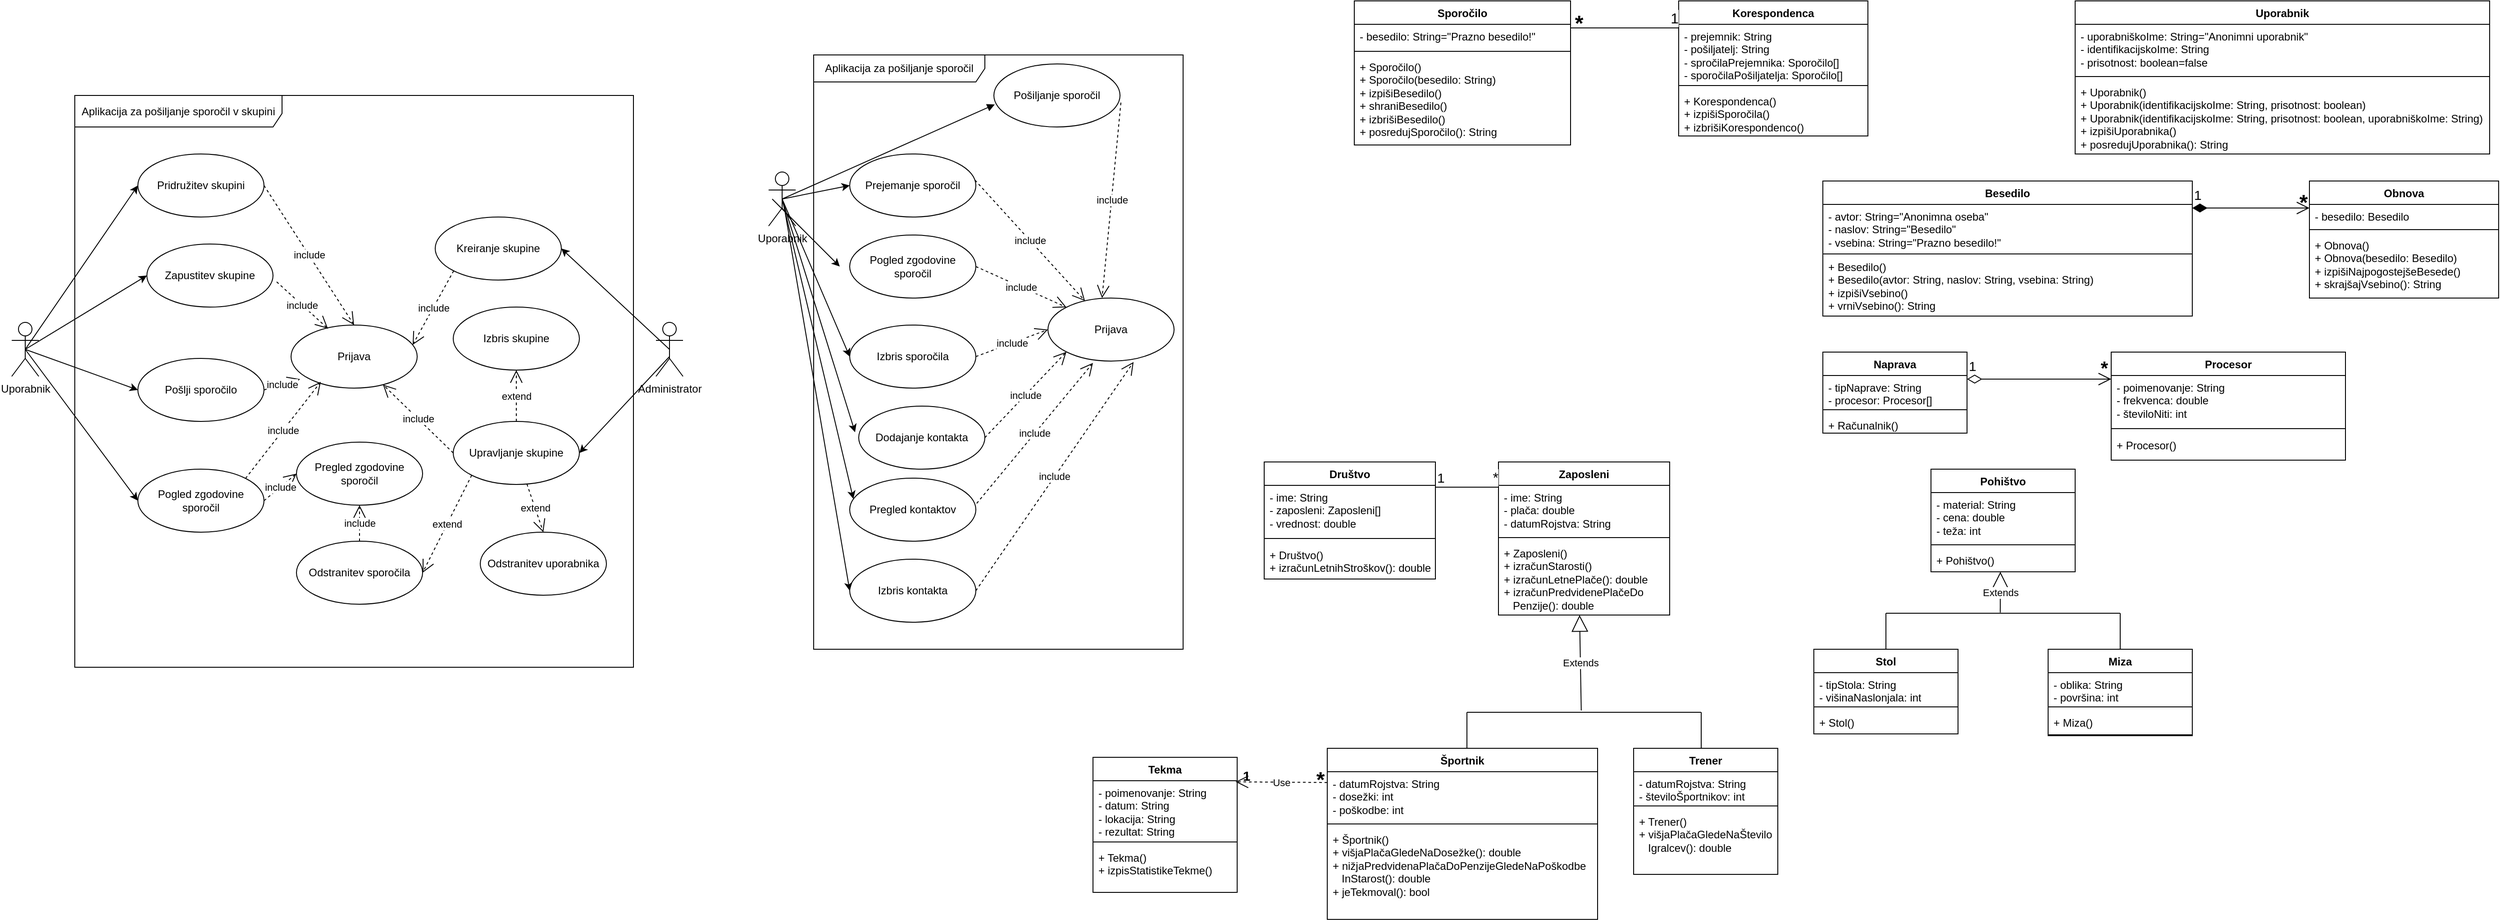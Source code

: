 <mxfile version="22.1.18" type="github">
  <diagram name="Page-1" id="e7e014a7-5840-1c2e-5031-d8a46d1fe8dd">
    <mxGraphModel dx="3302" dy="1191" grid="1" gridSize="10" guides="1" tooltips="1" connect="1" arrows="1" fold="1" page="1" pageScale="1" pageWidth="827" pageHeight="1169" background="none" math="0" shadow="0">
      <root>
        <mxCell id="0" />
        <mxCell id="1" parent="0" />
        <mxCell id="2Ut5ocH-LsbYLZYQ9y6n-55" value="Sporočilo" style="swimlane;fontStyle=1;align=center;verticalAlign=top;childLayout=stackLayout;horizontal=1;startSize=26;horizontalStack=0;resizeParent=1;resizeParentMax=0;resizeLast=0;collapsible=1;marginBottom=0;whiteSpace=wrap;html=1;" parent="1" vertex="1">
          <mxGeometry x="-480" y="40" width="240" height="160" as="geometry" />
        </mxCell>
        <mxCell id="2Ut5ocH-LsbYLZYQ9y6n-56" value="- besedilo: String=&quot;Prazno besedilo!&quot;" style="text;strokeColor=none;fillColor=none;align=left;verticalAlign=top;spacingLeft=4;spacingRight=4;overflow=hidden;rotatable=0;points=[[0,0.5],[1,0.5]];portConstraint=eastwest;whiteSpace=wrap;html=1;" parent="2Ut5ocH-LsbYLZYQ9y6n-55" vertex="1">
          <mxGeometry y="26" width="240" height="26" as="geometry" />
        </mxCell>
        <mxCell id="2Ut5ocH-LsbYLZYQ9y6n-57" value="" style="line;strokeWidth=1;fillColor=none;align=left;verticalAlign=middle;spacingTop=-1;spacingLeft=3;spacingRight=3;rotatable=0;labelPosition=right;points=[];portConstraint=eastwest;strokeColor=inherit;" parent="2Ut5ocH-LsbYLZYQ9y6n-55" vertex="1">
          <mxGeometry y="52" width="240" height="8" as="geometry" />
        </mxCell>
        <mxCell id="2Ut5ocH-LsbYLZYQ9y6n-58" value="+ Sporočilo()&lt;br&gt;+ Sporočilo(besedilo: String)&lt;br&gt;+ izpišiBesedilo()&lt;br&gt;+ shraniBesedilo()&lt;br&gt;+ izbrišiBesedilo()&lt;br&gt;+ posredujSporočilo(): String&lt;br&gt;&lt;span id=&quot;docs-internal-guid-d6e9b608-7fff-2b1b-9bd6-6f1874b1965f&quot;&gt;&lt;/span&gt;&lt;span id=&quot;docs-internal-guid-d6e9b608-7fff-2b1b-9bd6-6f1874b1965f&quot;&gt;&lt;/span&gt;&lt;span id=&quot;docs-internal-guid-d6e9b608-7fff-2b1b-9bd6-6f1874b1965f&quot;&gt;&lt;/span&gt;&lt;span id=&quot;docs-internal-guid-d6e9b608-7fff-2b1b-9bd6-6f1874b1965f&quot;&gt;&lt;/span&gt;&lt;span id=&quot;docs-internal-guid-d6e9b608-7fff-2b1b-9bd6-6f1874b1965f&quot;&gt;&lt;/span&gt;" style="text;strokeColor=none;fillColor=none;align=left;verticalAlign=top;spacingLeft=4;spacingRight=4;overflow=hidden;rotatable=0;points=[[0,0.5],[1,0.5]];portConstraint=eastwest;whiteSpace=wrap;html=1;" parent="2Ut5ocH-LsbYLZYQ9y6n-55" vertex="1">
          <mxGeometry y="60" width="240" height="100" as="geometry" />
        </mxCell>
        <mxCell id="uHNLdla4G0YN6rVvNCMQ-1" value="Uporabnik" style="swimlane;fontStyle=1;align=center;verticalAlign=top;childLayout=stackLayout;horizontal=1;startSize=26;horizontalStack=0;resizeParent=1;resizeParentMax=0;resizeLast=0;collapsible=1;marginBottom=0;whiteSpace=wrap;html=1;" parent="1" vertex="1">
          <mxGeometry x="320" y="40" width="460" height="170" as="geometry" />
        </mxCell>
        <mxCell id="uHNLdla4G0YN6rVvNCMQ-2" value="- uporabniškoIme: String=&quot;Anonimni uporabnik&quot;&lt;br&gt;- identifikacijskoIme: String&lt;br&gt;- prisotnost: boolean=false" style="text;strokeColor=none;fillColor=none;align=left;verticalAlign=top;spacingLeft=4;spacingRight=4;overflow=hidden;rotatable=0;points=[[0,0.5],[1,0.5]];portConstraint=eastwest;whiteSpace=wrap;html=1;" parent="uHNLdla4G0YN6rVvNCMQ-1" vertex="1">
          <mxGeometry y="26" width="460" height="54" as="geometry" />
        </mxCell>
        <mxCell id="uHNLdla4G0YN6rVvNCMQ-3" value="" style="line;strokeWidth=1;fillColor=none;align=left;verticalAlign=middle;spacingTop=-1;spacingLeft=3;spacingRight=3;rotatable=0;labelPosition=right;points=[];portConstraint=eastwest;strokeColor=inherit;" parent="uHNLdla4G0YN6rVvNCMQ-1" vertex="1">
          <mxGeometry y="80" width="460" height="8" as="geometry" />
        </mxCell>
        <mxCell id="uHNLdla4G0YN6rVvNCMQ-4" value="+ Uporabnik()&lt;br&gt;+ Uporabnik(identifikacijskoIme: String, prisotnost: boolean)&lt;br&gt;+ Uporabnik(identifikacijskoIme: String, prisotnost: boolean, uporabniškoIme: String)&lt;br&gt;+ izpišiUporabnika()&lt;br&gt;+ posredujUporabnika(): String" style="text;strokeColor=none;fillColor=none;align=left;verticalAlign=top;spacingLeft=4;spacingRight=4;overflow=hidden;rotatable=0;points=[[0,0.5],[1,0.5]];portConstraint=eastwest;whiteSpace=wrap;html=1;" parent="uHNLdla4G0YN6rVvNCMQ-1" vertex="1">
          <mxGeometry y="88" width="460" height="82" as="geometry" />
        </mxCell>
        <mxCell id="2gEArUe1M6GAnmezjM4J-1" value="Besedilo" style="swimlane;fontStyle=1;align=center;verticalAlign=top;childLayout=stackLayout;horizontal=1;startSize=26;horizontalStack=0;resizeParent=1;resizeParentMax=0;resizeLast=0;collapsible=1;marginBottom=0;whiteSpace=wrap;html=1;" parent="1" vertex="1">
          <mxGeometry x="40" y="240" width="410" height="150" as="geometry" />
        </mxCell>
        <mxCell id="2gEArUe1M6GAnmezjM4J-2" value="- avtor: String=&quot;Anonimna oseba&quot;&lt;br style=&quot;border-color: var(--border-color);&quot;&gt;- naslov: String=&quot;Besedilo&quot;&lt;br style=&quot;border-color: var(--border-color);&quot;&gt;- vsebina: String=&quot;Prazno besedilo!&quot;" style="text;strokeColor=none;fillColor=none;align=left;verticalAlign=top;spacingLeft=4;spacingRight=4;overflow=hidden;rotatable=0;points=[[0,0.5],[1,0.5]];portConstraint=eastwest;whiteSpace=wrap;html=1;" parent="2gEArUe1M6GAnmezjM4J-1" vertex="1">
          <mxGeometry y="26" width="410" height="54" as="geometry" />
        </mxCell>
        <mxCell id="2gEArUe1M6GAnmezjM4J-3" value="" style="line;strokeWidth=1;fillColor=none;align=left;verticalAlign=middle;spacingTop=-1;spacingLeft=3;spacingRight=3;rotatable=0;labelPosition=right;points=[];portConstraint=eastwest;strokeColor=inherit;" parent="2gEArUe1M6GAnmezjM4J-1" vertex="1">
          <mxGeometry y="80" width="410" height="2" as="geometry" />
        </mxCell>
        <mxCell id="2gEArUe1M6GAnmezjM4J-4" value="+ Besedilo()&lt;br style=&quot;border-color: var(--border-color);&quot;&gt;+ Besedilo(avtor: String, naslov: String, vsebina: String)&lt;br style=&quot;border-color: var(--border-color);&quot;&gt;+ izpišiVsebino()&lt;br style=&quot;border-color: var(--border-color);&quot;&gt;+ vrniVsebino(): String" style="text;strokeColor=none;fillColor=none;align=left;verticalAlign=top;spacingLeft=4;spacingRight=4;overflow=hidden;rotatable=0;points=[[0,0.5],[1,0.5]];portConstraint=eastwest;whiteSpace=wrap;html=1;" parent="2gEArUe1M6GAnmezjM4J-1" vertex="1">
          <mxGeometry y="82" width="410" height="68" as="geometry" />
        </mxCell>
        <mxCell id="2gEArUe1M6GAnmezjM4J-5" value="Obnova" style="swimlane;fontStyle=1;align=center;verticalAlign=top;childLayout=stackLayout;horizontal=1;startSize=26;horizontalStack=0;resizeParent=1;resizeParentMax=0;resizeLast=0;collapsible=1;marginBottom=0;whiteSpace=wrap;html=1;" parent="1" vertex="1">
          <mxGeometry x="580" y="240" width="210" height="130" as="geometry" />
        </mxCell>
        <mxCell id="2gEArUe1M6GAnmezjM4J-6" value="- besedilo: Besedilo" style="text;strokeColor=none;fillColor=none;align=left;verticalAlign=top;spacingLeft=4;spacingRight=4;overflow=hidden;rotatable=0;points=[[0,0.5],[1,0.5]];portConstraint=eastwest;whiteSpace=wrap;html=1;" parent="2gEArUe1M6GAnmezjM4J-5" vertex="1">
          <mxGeometry y="26" width="210" height="24" as="geometry" />
        </mxCell>
        <mxCell id="2gEArUe1M6GAnmezjM4J-7" value="" style="line;strokeWidth=1;fillColor=none;align=left;verticalAlign=middle;spacingTop=-1;spacingLeft=3;spacingRight=3;rotatable=0;labelPosition=right;points=[];portConstraint=eastwest;strokeColor=inherit;" parent="2gEArUe1M6GAnmezjM4J-5" vertex="1">
          <mxGeometry y="50" width="210" height="8" as="geometry" />
        </mxCell>
        <mxCell id="2gEArUe1M6GAnmezjM4J-8" value="+ Obnova()&lt;br&gt;+ Obnova(besedilo: Besedilo)&lt;br&gt;+ izpišiNajpogostejšeBesede()&lt;br&gt;+ skrajšajVsebino(): String" style="text;strokeColor=none;fillColor=none;align=left;verticalAlign=top;spacingLeft=4;spacingRight=4;overflow=hidden;rotatable=0;points=[[0,0.5],[1,0.5]];portConstraint=eastwest;whiteSpace=wrap;html=1;" parent="2gEArUe1M6GAnmezjM4J-5" vertex="1">
          <mxGeometry y="58" width="210" height="72" as="geometry" />
        </mxCell>
        <mxCell id="2gEArUe1M6GAnmezjM4J-11" value="&lt;font style=&quot;font-size: 15px;&quot;&gt;1&lt;/font&gt;" style="endArrow=open;html=1;endSize=12;startArrow=diamondThin;startSize=14;startFill=1;edgeStyle=orthogonalEdgeStyle;align=left;verticalAlign=bottom;rounded=0;" parent="1" edge="1">
          <mxGeometry x="-1" y="3" relative="1" as="geometry">
            <mxPoint x="450" y="270" as="sourcePoint" />
            <mxPoint x="580" y="270" as="targetPoint" />
            <mxPoint as="offset" />
          </mxGeometry>
        </mxCell>
        <mxCell id="2gEArUe1M6GAnmezjM4J-12" value="Naprava" style="swimlane;fontStyle=1;align=center;verticalAlign=top;childLayout=stackLayout;horizontal=1;startSize=26;horizontalStack=0;resizeParent=1;resizeParentMax=0;resizeLast=0;collapsible=1;marginBottom=0;whiteSpace=wrap;html=1;" parent="1" vertex="1">
          <mxGeometry x="40" y="430" width="160" height="90" as="geometry" />
        </mxCell>
        <mxCell id="2gEArUe1M6GAnmezjM4J-13" value="- tipNaprave: String&lt;br&gt;- procesor: Procesor[]" style="text;strokeColor=none;fillColor=none;align=left;verticalAlign=top;spacingLeft=4;spacingRight=4;overflow=hidden;rotatable=0;points=[[0,0.5],[1,0.5]];portConstraint=eastwest;whiteSpace=wrap;html=1;" parent="2gEArUe1M6GAnmezjM4J-12" vertex="1">
          <mxGeometry y="26" width="160" height="34" as="geometry" />
        </mxCell>
        <mxCell id="2gEArUe1M6GAnmezjM4J-14" value="" style="line;strokeWidth=1;fillColor=none;align=left;verticalAlign=middle;spacingTop=-1;spacingLeft=3;spacingRight=3;rotatable=0;labelPosition=right;points=[];portConstraint=eastwest;strokeColor=inherit;" parent="2gEArUe1M6GAnmezjM4J-12" vertex="1">
          <mxGeometry y="60" width="160" height="8" as="geometry" />
        </mxCell>
        <mxCell id="2gEArUe1M6GAnmezjM4J-15" value="+ Računalnik()" style="text;strokeColor=none;fillColor=none;align=left;verticalAlign=top;spacingLeft=4;spacingRight=4;overflow=hidden;rotatable=0;points=[[0,0.5],[1,0.5]];portConstraint=eastwest;whiteSpace=wrap;html=1;" parent="2gEArUe1M6GAnmezjM4J-12" vertex="1">
          <mxGeometry y="68" width="160" height="22" as="geometry" />
        </mxCell>
        <mxCell id="2gEArUe1M6GAnmezjM4J-16" value="Procesor" style="swimlane;fontStyle=1;align=center;verticalAlign=top;childLayout=stackLayout;horizontal=1;startSize=26;horizontalStack=0;resizeParent=1;resizeParentMax=0;resizeLast=0;collapsible=1;marginBottom=0;whiteSpace=wrap;html=1;" parent="1" vertex="1">
          <mxGeometry x="360" y="430" width="260" height="120" as="geometry" />
        </mxCell>
        <mxCell id="2gEArUe1M6GAnmezjM4J-17" value="- poimenovanje: String&lt;br&gt;- frekvenca: double&lt;br&gt;- številoNiti: int" style="text;strokeColor=none;fillColor=none;align=left;verticalAlign=top;spacingLeft=4;spacingRight=4;overflow=hidden;rotatable=0;points=[[0,0.5],[1,0.5]];portConstraint=eastwest;whiteSpace=wrap;html=1;" parent="2gEArUe1M6GAnmezjM4J-16" vertex="1">
          <mxGeometry y="26" width="260" height="54" as="geometry" />
        </mxCell>
        <mxCell id="2gEArUe1M6GAnmezjM4J-18" value="" style="line;strokeWidth=1;fillColor=none;align=left;verticalAlign=middle;spacingTop=-1;spacingLeft=3;spacingRight=3;rotatable=0;labelPosition=right;points=[];portConstraint=eastwest;strokeColor=inherit;" parent="2gEArUe1M6GAnmezjM4J-16" vertex="1">
          <mxGeometry y="80" width="260" height="10" as="geometry" />
        </mxCell>
        <mxCell id="2gEArUe1M6GAnmezjM4J-19" value="+ Procesor()" style="text;strokeColor=none;fillColor=none;align=left;verticalAlign=top;spacingLeft=4;spacingRight=4;overflow=hidden;rotatable=0;points=[[0,0.5],[1,0.5]];portConstraint=eastwest;whiteSpace=wrap;html=1;" parent="2gEArUe1M6GAnmezjM4J-16" vertex="1">
          <mxGeometry y="90" width="260" height="30" as="geometry" />
        </mxCell>
        <mxCell id="2gEArUe1M6GAnmezjM4J-21" value="&lt;font style=&quot;font-size: 15px;&quot;&gt;1&lt;/font&gt;" style="endArrow=open;html=1;endSize=12;startArrow=diamondThin;startSize=14;startFill=0;edgeStyle=orthogonalEdgeStyle;align=left;verticalAlign=bottom;rounded=0;" parent="1" edge="1">
          <mxGeometry x="-1" y="3" relative="1" as="geometry">
            <mxPoint x="200" y="460" as="sourcePoint" />
            <mxPoint x="360" y="460" as="targetPoint" />
          </mxGeometry>
        </mxCell>
        <mxCell id="2gEArUe1M6GAnmezjM4J-22" value="Stol" style="swimlane;fontStyle=1;align=center;verticalAlign=top;childLayout=stackLayout;horizontal=1;startSize=26;horizontalStack=0;resizeParent=1;resizeParentMax=0;resizeLast=0;collapsible=1;marginBottom=0;whiteSpace=wrap;html=1;" parent="1" vertex="1">
          <mxGeometry x="30" y="760" width="160" height="94" as="geometry" />
        </mxCell>
        <mxCell id="2gEArUe1M6GAnmezjM4J-23" value="- tipStola: String&lt;br style=&quot;border-color: var(--border-color);&quot;&gt;- višinaNaslonjala: int" style="text;strokeColor=none;fillColor=none;align=left;verticalAlign=top;spacingLeft=4;spacingRight=4;overflow=hidden;rotatable=0;points=[[0,0.5],[1,0.5]];portConstraint=eastwest;whiteSpace=wrap;html=1;" parent="2gEArUe1M6GAnmezjM4J-22" vertex="1">
          <mxGeometry y="26" width="160" height="34" as="geometry" />
        </mxCell>
        <mxCell id="2gEArUe1M6GAnmezjM4J-24" value="" style="line;strokeWidth=1;fillColor=none;align=left;verticalAlign=middle;spacingTop=-1;spacingLeft=3;spacingRight=3;rotatable=0;labelPosition=right;points=[];portConstraint=eastwest;strokeColor=inherit;" parent="2gEArUe1M6GAnmezjM4J-22" vertex="1">
          <mxGeometry y="60" width="160" height="8" as="geometry" />
        </mxCell>
        <mxCell id="2gEArUe1M6GAnmezjM4J-25" value="+ Stol()" style="text;strokeColor=none;fillColor=none;align=left;verticalAlign=top;spacingLeft=4;spacingRight=4;overflow=hidden;rotatable=0;points=[[0,0.5],[1,0.5]];portConstraint=eastwest;whiteSpace=wrap;html=1;" parent="2gEArUe1M6GAnmezjM4J-22" vertex="1">
          <mxGeometry y="68" width="160" height="26" as="geometry" />
        </mxCell>
        <mxCell id="2gEArUe1M6GAnmezjM4J-26" value="Miza" style="swimlane;fontStyle=1;align=center;verticalAlign=top;childLayout=stackLayout;horizontal=1;startSize=26;horizontalStack=0;resizeParent=1;resizeParentMax=0;resizeLast=0;collapsible=1;marginBottom=0;whiteSpace=wrap;html=1;" parent="1" vertex="1">
          <mxGeometry x="290" y="760" width="160" height="96" as="geometry" />
        </mxCell>
        <mxCell id="2gEArUe1M6GAnmezjM4J-27" value="- oblika: String&lt;br&gt;- površina: int" style="text;strokeColor=none;fillColor=none;align=left;verticalAlign=top;spacingLeft=4;spacingRight=4;overflow=hidden;rotatable=0;points=[[0,0.5],[1,0.5]];portConstraint=eastwest;whiteSpace=wrap;html=1;" parent="2gEArUe1M6GAnmezjM4J-26" vertex="1">
          <mxGeometry y="26" width="160" height="34" as="geometry" />
        </mxCell>
        <mxCell id="2gEArUe1M6GAnmezjM4J-28" value="" style="line;strokeWidth=1;fillColor=none;align=left;verticalAlign=middle;spacingTop=-1;spacingLeft=3;spacingRight=3;rotatable=0;labelPosition=right;points=[];portConstraint=eastwest;strokeColor=inherit;" parent="2gEArUe1M6GAnmezjM4J-26" vertex="1">
          <mxGeometry y="60" width="160" height="8" as="geometry" />
        </mxCell>
        <mxCell id="2gEArUe1M6GAnmezjM4J-29" value="+ Miza()" style="text;strokeColor=none;fillColor=none;align=left;verticalAlign=top;spacingLeft=4;spacingRight=4;overflow=hidden;rotatable=0;points=[[0,0.5],[1,0.5]];portConstraint=eastwest;whiteSpace=wrap;html=1;" parent="2gEArUe1M6GAnmezjM4J-26" vertex="1">
          <mxGeometry y="68" width="160" height="26" as="geometry" />
        </mxCell>
        <mxCell id="2gEArUe1M6GAnmezjM4J-48" value="" style="line;strokeWidth=1;fillColor=none;align=left;verticalAlign=middle;spacingTop=-1;spacingLeft=3;spacingRight=3;rotatable=0;labelPosition=right;points=[];portConstraint=eastwest;strokeColor=inherit;" parent="2gEArUe1M6GAnmezjM4J-26" vertex="1">
          <mxGeometry y="94" width="160" height="2" as="geometry" />
        </mxCell>
        <mxCell id="2gEArUe1M6GAnmezjM4J-30" value="Pohištvo" style="swimlane;fontStyle=1;align=center;verticalAlign=top;childLayout=stackLayout;horizontal=1;startSize=26;horizontalStack=0;resizeParent=1;resizeParentMax=0;resizeLast=0;collapsible=1;marginBottom=0;whiteSpace=wrap;html=1;" parent="1" vertex="1">
          <mxGeometry x="160" y="560" width="160" height="114" as="geometry" />
        </mxCell>
        <mxCell id="2gEArUe1M6GAnmezjM4J-31" value="- material: String&lt;br&gt;- cena: double&lt;br&gt;- teža: int" style="text;strokeColor=none;fillColor=none;align=left;verticalAlign=top;spacingLeft=4;spacingRight=4;overflow=hidden;rotatable=0;points=[[0,0.5],[1,0.5]];portConstraint=eastwest;whiteSpace=wrap;html=1;" parent="2gEArUe1M6GAnmezjM4J-30" vertex="1">
          <mxGeometry y="26" width="160" height="54" as="geometry" />
        </mxCell>
        <mxCell id="2gEArUe1M6GAnmezjM4J-32" value="" style="line;strokeWidth=1;fillColor=none;align=left;verticalAlign=middle;spacingTop=-1;spacingLeft=3;spacingRight=3;rotatable=0;labelPosition=right;points=[];portConstraint=eastwest;strokeColor=inherit;" parent="2gEArUe1M6GAnmezjM4J-30" vertex="1">
          <mxGeometry y="80" width="160" height="8" as="geometry" />
        </mxCell>
        <mxCell id="2gEArUe1M6GAnmezjM4J-33" value="+ Pohištvo()" style="text;strokeColor=none;fillColor=none;align=left;verticalAlign=top;spacingLeft=4;spacingRight=4;overflow=hidden;rotatable=0;points=[[0,0.5],[1,0.5]];portConstraint=eastwest;whiteSpace=wrap;html=1;" parent="2gEArUe1M6GAnmezjM4J-30" vertex="1">
          <mxGeometry y="88" width="160" height="26" as="geometry" />
        </mxCell>
        <mxCell id="2gEArUe1M6GAnmezjM4J-35" value="Extends" style="endArrow=block;endSize=16;endFill=0;html=1;rounded=0;exitX=0.488;exitY=0.48;exitDx=0;exitDy=0;exitPerimeter=0;" parent="1" source="2gEArUe1M6GAnmezjM4J-36" edge="1">
          <mxGeometry width="160" relative="1" as="geometry">
            <mxPoint x="241" y="723" as="sourcePoint" />
            <mxPoint x="237" y="674" as="targetPoint" />
          </mxGeometry>
        </mxCell>
        <mxCell id="2gEArUe1M6GAnmezjM4J-36" value="" style="line;strokeWidth=1;fillColor=none;align=left;verticalAlign=middle;spacingTop=-1;spacingLeft=3;spacingRight=3;rotatable=0;labelPosition=right;points=[];portConstraint=eastwest;strokeColor=inherit;" parent="1" vertex="1">
          <mxGeometry x="110" y="700" width="260" height="40" as="geometry" />
        </mxCell>
        <mxCell id="2gEArUe1M6GAnmezjM4J-65" value="Tekma" style="swimlane;fontStyle=1;align=center;verticalAlign=top;childLayout=stackLayout;horizontal=1;startSize=26;horizontalStack=0;resizeParent=1;resizeParentMax=0;resizeLast=0;collapsible=1;marginBottom=0;whiteSpace=wrap;html=1;" parent="1" vertex="1">
          <mxGeometry x="-770" y="880" width="160" height="150" as="geometry" />
        </mxCell>
        <mxCell id="2gEArUe1M6GAnmezjM4J-66" value="- poimenovanje: String&lt;br&gt;- datum: String&lt;br&gt;- lokacija: String&lt;br&gt;- rezultat: String" style="text;strokeColor=none;fillColor=none;align=left;verticalAlign=top;spacingLeft=4;spacingRight=4;overflow=hidden;rotatable=0;points=[[0,0.5],[1,0.5]];portConstraint=eastwest;whiteSpace=wrap;html=1;" parent="2gEArUe1M6GAnmezjM4J-65" vertex="1">
          <mxGeometry y="26" width="160" height="64" as="geometry" />
        </mxCell>
        <mxCell id="2gEArUe1M6GAnmezjM4J-67" value="" style="line;strokeWidth=1;fillColor=none;align=left;verticalAlign=middle;spacingTop=-1;spacingLeft=3;spacingRight=3;rotatable=0;labelPosition=right;points=[];portConstraint=eastwest;strokeColor=inherit;" parent="2gEArUe1M6GAnmezjM4J-65" vertex="1">
          <mxGeometry y="90" width="160" height="8" as="geometry" />
        </mxCell>
        <mxCell id="2gEArUe1M6GAnmezjM4J-68" value="+ Tekma()&lt;br&gt;+ izpisStatistikeTekme()" style="text;strokeColor=none;fillColor=none;align=left;verticalAlign=top;spacingLeft=4;spacingRight=4;overflow=hidden;rotatable=0;points=[[0,0.5],[1,0.5]];portConstraint=eastwest;whiteSpace=wrap;html=1;" parent="2gEArUe1M6GAnmezjM4J-65" vertex="1">
          <mxGeometry y="98" width="160" height="52" as="geometry" />
        </mxCell>
        <mxCell id="2gEArUe1M6GAnmezjM4J-69" value="Trener" style="swimlane;fontStyle=1;align=center;verticalAlign=top;childLayout=stackLayout;horizontal=1;startSize=26;horizontalStack=0;resizeParent=1;resizeParentMax=0;resizeLast=0;collapsible=1;marginBottom=0;whiteSpace=wrap;html=1;" parent="1" vertex="1">
          <mxGeometry x="-170" y="870" width="160" height="140" as="geometry" />
        </mxCell>
        <mxCell id="2gEArUe1M6GAnmezjM4J-70" value="- datumRojstva: String&lt;br&gt;- številoŠportnikov: int" style="text;strokeColor=none;fillColor=none;align=left;verticalAlign=top;spacingLeft=4;spacingRight=4;overflow=hidden;rotatable=0;points=[[0,0.5],[1,0.5]];portConstraint=eastwest;whiteSpace=wrap;html=1;" parent="2gEArUe1M6GAnmezjM4J-69" vertex="1">
          <mxGeometry y="26" width="160" height="34" as="geometry" />
        </mxCell>
        <mxCell id="2gEArUe1M6GAnmezjM4J-71" value="" style="line;strokeWidth=1;fillColor=none;align=left;verticalAlign=middle;spacingTop=-1;spacingLeft=3;spacingRight=3;rotatable=0;labelPosition=right;points=[];portConstraint=eastwest;strokeColor=inherit;" parent="2gEArUe1M6GAnmezjM4J-69" vertex="1">
          <mxGeometry y="60" width="160" height="8" as="geometry" />
        </mxCell>
        <mxCell id="2gEArUe1M6GAnmezjM4J-72" value="+ Trener()&lt;br&gt;+ višjaPlačaGledeNaŠtevilo&lt;br&gt;&amp;nbsp; &amp;nbsp;Igralcev(): double" style="text;strokeColor=none;fillColor=none;align=left;verticalAlign=top;spacingLeft=4;spacingRight=4;overflow=hidden;rotatable=0;points=[[0,0.5],[1,0.5]];portConstraint=eastwest;whiteSpace=wrap;html=1;" parent="2gEArUe1M6GAnmezjM4J-69" vertex="1">
          <mxGeometry y="68" width="160" height="72" as="geometry" />
        </mxCell>
        <mxCell id="2gEArUe1M6GAnmezjM4J-73" value="Društvo" style="swimlane;fontStyle=1;align=center;verticalAlign=top;childLayout=stackLayout;horizontal=1;startSize=26;horizontalStack=0;resizeParent=1;resizeParentMax=0;resizeLast=0;collapsible=1;marginBottom=0;whiteSpace=wrap;html=1;" parent="1" vertex="1">
          <mxGeometry x="-580" y="552" width="190" height="130" as="geometry" />
        </mxCell>
        <mxCell id="2gEArUe1M6GAnmezjM4J-74" value="- ime: String&lt;br&gt;- zaposleni: Zaposleni[]&lt;br&gt;- vrednost: double" style="text;strokeColor=none;fillColor=none;align=left;verticalAlign=top;spacingLeft=4;spacingRight=4;overflow=hidden;rotatable=0;points=[[0,0.5],[1,0.5]];portConstraint=eastwest;whiteSpace=wrap;html=1;" parent="2gEArUe1M6GAnmezjM4J-73" vertex="1">
          <mxGeometry y="26" width="190" height="54" as="geometry" />
        </mxCell>
        <mxCell id="2gEArUe1M6GAnmezjM4J-75" value="" style="line;strokeWidth=1;fillColor=none;align=left;verticalAlign=middle;spacingTop=-1;spacingLeft=3;spacingRight=3;rotatable=0;labelPosition=right;points=[];portConstraint=eastwest;strokeColor=inherit;" parent="2gEArUe1M6GAnmezjM4J-73" vertex="1">
          <mxGeometry y="80" width="190" height="10" as="geometry" />
        </mxCell>
        <mxCell id="2gEArUe1M6GAnmezjM4J-76" value="+ Društvo()&lt;br&gt;+ izračunLetnihStroškov(): double" style="text;strokeColor=none;fillColor=none;align=left;verticalAlign=top;spacingLeft=4;spacingRight=4;overflow=hidden;rotatable=0;points=[[0,0.5],[1,0.5]];portConstraint=eastwest;whiteSpace=wrap;html=1;" parent="2gEArUe1M6GAnmezjM4J-73" vertex="1">
          <mxGeometry y="90" width="190" height="40" as="geometry" />
        </mxCell>
        <mxCell id="2gEArUe1M6GAnmezjM4J-77" value="Športnik" style="swimlane;fontStyle=1;align=center;verticalAlign=top;childLayout=stackLayout;horizontal=1;startSize=26;horizontalStack=0;resizeParent=1;resizeParentMax=0;resizeLast=0;collapsible=1;marginBottom=0;whiteSpace=wrap;html=1;" parent="1" vertex="1">
          <mxGeometry x="-510" y="870" width="300" height="190" as="geometry" />
        </mxCell>
        <mxCell id="2gEArUe1M6GAnmezjM4J-78" value="- datumRojstva: String&lt;br&gt;- dosežki: int&lt;br&gt;- poškodbe: int" style="text;strokeColor=none;fillColor=none;align=left;verticalAlign=top;spacingLeft=4;spacingRight=4;overflow=hidden;rotatable=0;points=[[0,0.5],[1,0.5]];portConstraint=eastwest;whiteSpace=wrap;html=1;" parent="2gEArUe1M6GAnmezjM4J-77" vertex="1">
          <mxGeometry y="26" width="300" height="54" as="geometry" />
        </mxCell>
        <mxCell id="2gEArUe1M6GAnmezjM4J-79" value="" style="line;strokeWidth=1;fillColor=none;align=left;verticalAlign=middle;spacingTop=-1;spacingLeft=3;spacingRight=3;rotatable=0;labelPosition=right;points=[];portConstraint=eastwest;strokeColor=inherit;" parent="2gEArUe1M6GAnmezjM4J-77" vertex="1">
          <mxGeometry y="80" width="300" height="8" as="geometry" />
        </mxCell>
        <mxCell id="2gEArUe1M6GAnmezjM4J-80" value="+ Športnik()&lt;br&gt;+ višjaPlačaGledeNaDosežke(): double&lt;br&gt;+ nižjaPredvidenaPlačaDoPenzijeGledeNaPoškodbe&lt;br&gt;&amp;nbsp; &amp;nbsp;InStarost(): double&lt;br&gt;+ jeTekmoval(): bool" style="text;strokeColor=none;fillColor=none;align=left;verticalAlign=top;spacingLeft=4;spacingRight=4;overflow=hidden;rotatable=0;points=[[0,0.5],[1,0.5]];portConstraint=eastwest;whiteSpace=wrap;html=1;" parent="2gEArUe1M6GAnmezjM4J-77" vertex="1">
          <mxGeometry y="88" width="300" height="102" as="geometry" />
        </mxCell>
        <mxCell id="2gEArUe1M6GAnmezjM4J-81" value="Zaposleni" style="swimlane;fontStyle=1;align=center;verticalAlign=top;childLayout=stackLayout;horizontal=1;startSize=26;horizontalStack=0;resizeParent=1;resizeParentMax=0;resizeLast=0;collapsible=1;marginBottom=0;whiteSpace=wrap;html=1;" parent="1" vertex="1">
          <mxGeometry x="-320" y="552" width="190" height="170" as="geometry" />
        </mxCell>
        <mxCell id="2gEArUe1M6GAnmezjM4J-82" value="- ime: String&lt;br&gt;- plača: double&lt;br&gt;- datumRojstva: String" style="text;strokeColor=none;fillColor=none;align=left;verticalAlign=top;spacingLeft=4;spacingRight=4;overflow=hidden;rotatable=0;points=[[0,0.5],[1,0.5]];portConstraint=eastwest;whiteSpace=wrap;html=1;" parent="2gEArUe1M6GAnmezjM4J-81" vertex="1">
          <mxGeometry y="26" width="190" height="54" as="geometry" />
        </mxCell>
        <mxCell id="2gEArUe1M6GAnmezjM4J-83" value="" style="line;strokeWidth=1;fillColor=none;align=left;verticalAlign=middle;spacingTop=-1;spacingLeft=3;spacingRight=3;rotatable=0;labelPosition=right;points=[];portConstraint=eastwest;strokeColor=inherit;" parent="2gEArUe1M6GAnmezjM4J-81" vertex="1">
          <mxGeometry y="80" width="190" height="8" as="geometry" />
        </mxCell>
        <mxCell id="2gEArUe1M6GAnmezjM4J-84" value="+ Zaposleni()&lt;br&gt;+ izračunStarosti()&lt;br&gt;+ izračunLetnePlače(): double&lt;br&gt;+ izračunPredvidenePlačeDo&lt;br&gt;&amp;nbsp; &amp;nbsp;Penzije(): double" style="text;strokeColor=none;fillColor=none;align=left;verticalAlign=top;spacingLeft=4;spacingRight=4;overflow=hidden;rotatable=0;points=[[0,0.5],[1,0.5]];portConstraint=eastwest;whiteSpace=wrap;html=1;" parent="2gEArUe1M6GAnmezjM4J-81" vertex="1">
          <mxGeometry y="88" width="190" height="82" as="geometry" />
        </mxCell>
        <mxCell id="2gEArUe1M6GAnmezjM4J-92" value="" style="endArrow=none;html=1;rounded=0;" parent="1" edge="1">
          <mxGeometry width="50" height="50" relative="1" as="geometry">
            <mxPoint x="110" y="760" as="sourcePoint" />
            <mxPoint x="110" y="720" as="targetPoint" />
            <Array as="points">
              <mxPoint x="110" y="750" />
            </Array>
          </mxGeometry>
        </mxCell>
        <mxCell id="2gEArUe1M6GAnmezjM4J-93" value="" style="endArrow=none;html=1;rounded=0;exitX=0.5;exitY=0;exitDx=0;exitDy=0;" parent="1" source="2gEArUe1M6GAnmezjM4J-26" edge="1">
          <mxGeometry width="50" height="50" relative="1" as="geometry">
            <mxPoint x="320" y="770" as="sourcePoint" />
            <mxPoint x="370" y="720" as="targetPoint" />
          </mxGeometry>
        </mxCell>
        <mxCell id="2gEArUe1M6GAnmezjM4J-94" value="Use" style="endArrow=open;endSize=12;dashed=1;html=1;rounded=0;entryX=0.989;entryY=0.019;entryDx=0;entryDy=0;entryPerimeter=0;exitX=0;exitY=0.222;exitDx=0;exitDy=0;exitPerimeter=0;" parent="1" source="2gEArUe1M6GAnmezjM4J-78" target="2gEArUe1M6GAnmezjM4J-66" edge="1">
          <mxGeometry width="160" relative="1" as="geometry">
            <mxPoint x="330" y="950" as="sourcePoint" />
            <mxPoint x="460" y="1030" as="targetPoint" />
          </mxGeometry>
        </mxCell>
        <mxCell id="2gEArUe1M6GAnmezjM4J-96" value="" style="endArrow=none;html=1;edgeStyle=orthogonalEdgeStyle;rounded=0;" parent="1" edge="1">
          <mxGeometry relative="1" as="geometry">
            <mxPoint x="-390" y="580" as="sourcePoint" />
            <mxPoint x="-320" y="580" as="targetPoint" />
          </mxGeometry>
        </mxCell>
        <mxCell id="2gEArUe1M6GAnmezjM4J-97" value="1" style="edgeLabel;resizable=0;html=1;align=left;verticalAlign=bottom;fontSize=15;" parent="2gEArUe1M6GAnmezjM4J-96" connectable="0" vertex="1">
          <mxGeometry x="-1" relative="1" as="geometry" />
        </mxCell>
        <mxCell id="2gEArUe1M6GAnmezjM4J-98" value="*" style="edgeLabel;resizable=0;html=1;align=right;verticalAlign=bottom;fontSize=16;" parent="2gEArUe1M6GAnmezjM4J-96" connectable="0" vertex="1">
          <mxGeometry x="1" relative="1" as="geometry">
            <mxPoint as="offset" />
          </mxGeometry>
        </mxCell>
        <mxCell id="fZB4gKZkUhTk_KBpOeDd-1" value="Korespondenca" style="swimlane;fontStyle=1;align=center;verticalAlign=top;childLayout=stackLayout;horizontal=1;startSize=26;horizontalStack=0;resizeParent=1;resizeParentMax=0;resizeLast=0;collapsible=1;marginBottom=0;whiteSpace=wrap;html=1;" parent="1" vertex="1">
          <mxGeometry x="-120" y="40" width="210" height="150" as="geometry">
            <mxRectangle x="-120" y="40" width="130" height="30" as="alternateBounds" />
          </mxGeometry>
        </mxCell>
        <mxCell id="fZB4gKZkUhTk_KBpOeDd-2" value="- prejemnik: String&lt;br&gt;- pošiljatelj: String&lt;br&gt;- spročilaPrejemnika: Sporočilo[]&lt;br&gt;- sporočilaPošiljatelja: Sporočilo[]" style="text;strokeColor=none;fillColor=none;align=left;verticalAlign=top;spacingLeft=4;spacingRight=4;overflow=hidden;rotatable=0;points=[[0,0.5],[1,0.5]];portConstraint=eastwest;whiteSpace=wrap;html=1;" parent="fZB4gKZkUhTk_KBpOeDd-1" vertex="1">
          <mxGeometry y="26" width="210" height="64" as="geometry" />
        </mxCell>
        <mxCell id="fZB4gKZkUhTk_KBpOeDd-3" value="" style="line;strokeWidth=1;fillColor=none;align=left;verticalAlign=middle;spacingTop=-1;spacingLeft=3;spacingRight=3;rotatable=0;labelPosition=right;points=[];portConstraint=eastwest;strokeColor=inherit;" parent="fZB4gKZkUhTk_KBpOeDd-1" vertex="1">
          <mxGeometry y="90" width="210" height="8" as="geometry" />
        </mxCell>
        <mxCell id="fZB4gKZkUhTk_KBpOeDd-4" value="+ Korespondenca()&lt;br&gt;+ izpišiSporočila()&lt;br&gt;+ izbrišiKorespondenco()" style="text;strokeColor=none;fillColor=none;align=left;verticalAlign=top;spacingLeft=4;spacingRight=4;overflow=hidden;rotatable=0;points=[[0,0.5],[1,0.5]];portConstraint=eastwest;whiteSpace=wrap;html=1;" parent="fZB4gKZkUhTk_KBpOeDd-1" vertex="1">
          <mxGeometry y="98" width="210" height="52" as="geometry" />
        </mxCell>
        <mxCell id="fZB4gKZkUhTk_KBpOeDd-16" value="*" style="text;strokeColor=none;fillColor=none;html=1;fontSize=24;fontStyle=1;verticalAlign=middle;align=center;" parent="1" vertex="1">
          <mxGeometry x="553" y="259" width="40" height="10" as="geometry" />
        </mxCell>
        <mxCell id="fZB4gKZkUhTk_KBpOeDd-20" value="*" style="text;strokeColor=none;fillColor=none;html=1;fontSize=24;fontStyle=1;verticalAlign=middle;align=center;" parent="1" vertex="1">
          <mxGeometry x="-266" y="55" width="70" height="20" as="geometry" />
        </mxCell>
        <mxCell id="fZB4gKZkUhTk_KBpOeDd-21" value="&lt;font style=&quot;font-size: 21px;&quot;&gt;*&lt;/font&gt;" style="text;strokeColor=none;fillColor=none;html=1;fontSize=21;fontStyle=1;verticalAlign=middle;align=center;" parent="1" vertex="1">
          <mxGeometry x="312" y="437" width="80" height="20" as="geometry" />
        </mxCell>
        <mxCell id="fZB4gKZkUhTk_KBpOeDd-22" value="Extends" style="endArrow=block;endSize=16;endFill=0;html=1;rounded=0;entryX=0.511;entryY=1.037;entryDx=0;entryDy=0;entryPerimeter=0;exitX=0.488;exitY=0.45;exitDx=0;exitDy=0;exitPerimeter=0;" parent="1" source="fZB4gKZkUhTk_KBpOeDd-29" edge="1">
          <mxGeometry width="160" relative="1" as="geometry">
            <mxPoint x="-229.98" y="826.97" as="sourcePoint" />
            <mxPoint x="-230.0" y="722.004" as="targetPoint" />
            <Array as="points" />
          </mxGeometry>
        </mxCell>
        <mxCell id="fZB4gKZkUhTk_KBpOeDd-29" value="" style="line;strokeWidth=1;fillColor=none;align=left;verticalAlign=middle;spacingTop=-1;spacingLeft=3;spacingRight=3;rotatable=0;labelPosition=right;points=[];portConstraint=eastwest;strokeColor=inherit;" parent="1" vertex="1">
          <mxGeometry x="-355" y="810" width="260" height="40" as="geometry" />
        </mxCell>
        <mxCell id="fZB4gKZkUhTk_KBpOeDd-30" value="" style="endArrow=none;html=1;rounded=0;" parent="1" edge="1">
          <mxGeometry width="50" height="50" relative="1" as="geometry">
            <mxPoint x="-95" y="870" as="sourcePoint" />
            <mxPoint x="-95" y="830" as="targetPoint" />
            <Array as="points">
              <mxPoint x="-95" y="860" />
              <mxPoint x="-95" y="840" />
            </Array>
          </mxGeometry>
        </mxCell>
        <mxCell id="fZB4gKZkUhTk_KBpOeDd-31" value="" style="endArrow=none;html=1;rounded=0;" parent="1" edge="1">
          <mxGeometry width="50" height="50" relative="1" as="geometry">
            <mxPoint x="-355" y="870" as="sourcePoint" />
            <mxPoint x="-355" y="830" as="targetPoint" />
            <Array as="points">
              <mxPoint x="-355" y="860" />
            </Array>
          </mxGeometry>
        </mxCell>
        <mxCell id="fZB4gKZkUhTk_KBpOeDd-33" value="1" style="text;strokeColor=none;fillColor=none;html=1;fontSize=15;fontStyle=1;verticalAlign=middle;align=center;" parent="1" vertex="1">
          <mxGeometry x="-650" y="880" width="100" height="40" as="geometry" />
        </mxCell>
        <mxCell id="fZB4gKZkUhTk_KBpOeDd-34" value="*" style="text;strokeColor=none;fillColor=none;html=1;fontSize=24;fontStyle=1;verticalAlign=middle;align=center;" parent="1" vertex="1">
          <mxGeometry x="-568" y="885" width="100" height="40" as="geometry" />
        </mxCell>
        <mxCell id="fZB4gKZkUhTk_KBpOeDd-37" value="" style="endArrow=none;html=1;edgeStyle=orthogonalEdgeStyle;rounded=0;" parent="1" edge="1">
          <mxGeometry relative="1" as="geometry">
            <mxPoint x="-240" y="70" as="sourcePoint" />
            <mxPoint x="-120" y="70" as="targetPoint" />
          </mxGeometry>
        </mxCell>
        <mxCell id="fZB4gKZkUhTk_KBpOeDd-39" value="1" style="edgeLabel;resizable=0;html=1;align=right;verticalAlign=bottom;fontSize=16;" parent="fZB4gKZkUhTk_KBpOeDd-37" connectable="0" vertex="1">
          <mxGeometry x="1" relative="1" as="geometry" />
        </mxCell>
        <mxCell id="f1alrMpiOP8TgAl8C-f4-1" value="Uporabnik" style="shape=umlActor;verticalLabelPosition=bottom;verticalAlign=top;html=1;fontFamily=Helvetica;spacingLeft=0;" vertex="1" parent="1">
          <mxGeometry x="-1130" y="230" width="30" height="60" as="geometry" />
        </mxCell>
        <mxCell id="f1alrMpiOP8TgAl8C-f4-2" value="Aplikacija za pošiljanje sporočil" style="shape=umlFrame;whiteSpace=wrap;html=1;pointerEvents=0;width=190;height=30;" vertex="1" parent="1">
          <mxGeometry x="-1080" y="100" width="410" height="660" as="geometry" />
        </mxCell>
        <mxCell id="f1alrMpiOP8TgAl8C-f4-5" value="Prijava" style="ellipse;whiteSpace=wrap;html=1;" vertex="1" parent="1">
          <mxGeometry x="-820" y="370" width="140" height="70" as="geometry" />
        </mxCell>
        <mxCell id="f1alrMpiOP8TgAl8C-f4-7" value="Pošiljanje sporočil" style="ellipse;whiteSpace=wrap;html=1;" vertex="1" parent="1">
          <mxGeometry x="-880" y="110" width="140" height="70" as="geometry" />
        </mxCell>
        <mxCell id="f1alrMpiOP8TgAl8C-f4-8" value="Prejemanje sporočil" style="ellipse;whiteSpace=wrap;html=1;" vertex="1" parent="1">
          <mxGeometry x="-1040" y="210" width="140" height="70" as="geometry" />
        </mxCell>
        <mxCell id="f1alrMpiOP8TgAl8C-f4-9" value="Pogled zgodovine sporočil" style="ellipse;whiteSpace=wrap;html=1;" vertex="1" parent="1">
          <mxGeometry x="-1040" y="300" width="140" height="70" as="geometry" />
        </mxCell>
        <mxCell id="f1alrMpiOP8TgAl8C-f4-10" value="Izbris sporočila" style="ellipse;whiteSpace=wrap;html=1;" vertex="1" parent="1">
          <mxGeometry x="-1040" y="400" width="140" height="70" as="geometry" />
        </mxCell>
        <mxCell id="f1alrMpiOP8TgAl8C-f4-12" value="Dodajanje kontakta" style="ellipse;whiteSpace=wrap;html=1;" vertex="1" parent="1">
          <mxGeometry x="-1030" y="490" width="140" height="70" as="geometry" />
        </mxCell>
        <mxCell id="f1alrMpiOP8TgAl8C-f4-13" value="Pregled kontaktov" style="ellipse;whiteSpace=wrap;html=1;" vertex="1" parent="1">
          <mxGeometry x="-1040" y="570" width="140" height="70" as="geometry" />
        </mxCell>
        <mxCell id="f1alrMpiOP8TgAl8C-f4-14" value="Izbris kontakta" style="ellipse;whiteSpace=wrap;html=1;" vertex="1" parent="1">
          <mxGeometry x="-1040" y="660" width="140" height="70" as="geometry" />
        </mxCell>
        <mxCell id="f1alrMpiOP8TgAl8C-f4-24" value="dispatch" style="html=1;verticalAlign=bottom;endArrow=block;curved=0;rounded=0;entryX=0.007;entryY=0.643;entryDx=0;entryDy=0;entryPerimeter=0;exitX=0.5;exitY=0.5;exitDx=0;exitDy=0;exitPerimeter=0;textOpacity=0;" edge="1" parent="1" source="f1alrMpiOP8TgAl8C-f4-1" target="f1alrMpiOP8TgAl8C-f4-7">
          <mxGeometry width="80" relative="1" as="geometry">
            <mxPoint x="-1130" y="220" as="sourcePoint" />
            <mxPoint x="-1050" y="220" as="targetPoint" />
          </mxGeometry>
        </mxCell>
        <mxCell id="f1alrMpiOP8TgAl8C-f4-29" value="" style="endArrow=classic;html=1;rounded=0;entryX=0;entryY=0.5;entryDx=0;entryDy=0;exitX=0.5;exitY=0.5;exitDx=0;exitDy=0;exitPerimeter=0;" edge="1" parent="1" source="f1alrMpiOP8TgAl8C-f4-1" target="f1alrMpiOP8TgAl8C-f4-8">
          <mxGeometry width="50" height="50" relative="1" as="geometry">
            <mxPoint x="-1110" y="260" as="sourcePoint" />
            <mxPoint x="-1010" y="330" as="targetPoint" />
          </mxGeometry>
        </mxCell>
        <mxCell id="f1alrMpiOP8TgAl8C-f4-30" value="" style="endArrow=classic;html=1;rounded=0;exitX=0.5;exitY=0.5;exitDx=0;exitDy=0;exitPerimeter=0;entryX=0;entryY=0.5;entryDx=0;entryDy=0;" edge="1" parent="1">
          <mxGeometry width="50" height="50" relative="1" as="geometry">
            <mxPoint x="-1126" y="260" as="sourcePoint" />
            <mxPoint x="-1051" y="335" as="targetPoint" />
          </mxGeometry>
        </mxCell>
        <mxCell id="f1alrMpiOP8TgAl8C-f4-31" value="" style="endArrow=classic;html=1;rounded=0;exitX=0.5;exitY=0.5;exitDx=0;exitDy=0;exitPerimeter=0;entryX=0;entryY=0.5;entryDx=0;entryDy=0;" edge="1" parent="1" source="f1alrMpiOP8TgAl8C-f4-1" target="f1alrMpiOP8TgAl8C-f4-10">
          <mxGeometry width="50" height="50" relative="1" as="geometry">
            <mxPoint x="-1060" y="380" as="sourcePoint" />
            <mxPoint x="-1010" y="330" as="targetPoint" />
          </mxGeometry>
        </mxCell>
        <mxCell id="f1alrMpiOP8TgAl8C-f4-32" value="" style="endArrow=classic;html=1;rounded=0;exitX=0.5;exitY=0.5;exitDx=0;exitDy=0;exitPerimeter=0;entryX=-0.029;entryY=0.414;entryDx=0;entryDy=0;entryPerimeter=0;" edge="1" parent="1" source="f1alrMpiOP8TgAl8C-f4-1" target="f1alrMpiOP8TgAl8C-f4-12">
          <mxGeometry width="50" height="50" relative="1" as="geometry">
            <mxPoint x="-1060" y="380" as="sourcePoint" />
            <mxPoint x="-1010" y="330" as="targetPoint" />
          </mxGeometry>
        </mxCell>
        <mxCell id="f1alrMpiOP8TgAl8C-f4-33" value="" style="endArrow=classic;html=1;rounded=0;exitX=0.5;exitY=0.5;exitDx=0;exitDy=0;exitPerimeter=0;entryX=0.029;entryY=0.329;entryDx=0;entryDy=0;entryPerimeter=0;" edge="1" parent="1" source="f1alrMpiOP8TgAl8C-f4-1" target="f1alrMpiOP8TgAl8C-f4-13">
          <mxGeometry width="50" height="50" relative="1" as="geometry">
            <mxPoint x="-1060" y="380" as="sourcePoint" />
            <mxPoint x="-1010" y="330" as="targetPoint" />
          </mxGeometry>
        </mxCell>
        <mxCell id="f1alrMpiOP8TgAl8C-f4-34" value="" style="endArrow=classic;html=1;rounded=0;exitX=0.567;exitY=0.617;exitDx=0;exitDy=0;exitPerimeter=0;entryX=0;entryY=0.5;entryDx=0;entryDy=0;" edge="1" parent="1" source="f1alrMpiOP8TgAl8C-f4-1" target="f1alrMpiOP8TgAl8C-f4-14">
          <mxGeometry width="50" height="50" relative="1" as="geometry">
            <mxPoint x="-1060" y="380" as="sourcePoint" />
            <mxPoint x="-1010" y="330" as="targetPoint" />
          </mxGeometry>
        </mxCell>
        <mxCell id="f1alrMpiOP8TgAl8C-f4-35" value="include" style="endArrow=open;endSize=12;dashed=1;html=1;rounded=0;exitX=1.007;exitY=0.614;exitDx=0;exitDy=0;exitPerimeter=0;entryX=0.429;entryY=0;entryDx=0;entryDy=0;entryPerimeter=0;fontStyle=0;spacingLeft=0;" edge="1" parent="1" source="f1alrMpiOP8TgAl8C-f4-7" target="f1alrMpiOP8TgAl8C-f4-5">
          <mxGeometry width="160" relative="1" as="geometry">
            <mxPoint x="-880" y="244.5" as="sourcePoint" />
            <mxPoint x="-720" y="244.5" as="targetPoint" />
          </mxGeometry>
        </mxCell>
        <mxCell id="f1alrMpiOP8TgAl8C-f4-36" value="include" style="endArrow=open;endSize=12;dashed=1;html=1;rounded=0;exitX=0.993;exitY=0.414;exitDx=0;exitDy=0;exitPerimeter=0;fontStyle=0;spacingLeft=0;" edge="1" parent="1" source="f1alrMpiOP8TgAl8C-f4-8" target="f1alrMpiOP8TgAl8C-f4-5">
          <mxGeometry width="160" relative="1" as="geometry">
            <mxPoint x="-870" y="320" as="sourcePoint" />
            <mxPoint x="-741" y="527" as="targetPoint" />
          </mxGeometry>
        </mxCell>
        <mxCell id="f1alrMpiOP8TgAl8C-f4-37" value="include" style="endArrow=open;endSize=12;dashed=1;html=1;rounded=0;exitX=1;exitY=0.5;exitDx=0;exitDy=0;entryX=0;entryY=0;entryDx=0;entryDy=0;fontStyle=0;spacingLeft=0;" edge="1" parent="1" source="f1alrMpiOP8TgAl8C-f4-9" target="f1alrMpiOP8TgAl8C-f4-5">
          <mxGeometry width="160" relative="1" as="geometry">
            <mxPoint x="-880" y="350" as="sourcePoint" />
            <mxPoint x="-751" y="557" as="targetPoint" />
          </mxGeometry>
        </mxCell>
        <mxCell id="f1alrMpiOP8TgAl8C-f4-38" value="include" style="endArrow=open;endSize=12;dashed=1;html=1;rounded=0;entryX=0;entryY=0.5;entryDx=0;entryDy=0;fontStyle=0;spacingLeft=0;exitX=1;exitY=0.5;exitDx=0;exitDy=0;" edge="1" parent="1" source="f1alrMpiOP8TgAl8C-f4-10" target="f1alrMpiOP8TgAl8C-f4-5">
          <mxGeometry width="160" relative="1" as="geometry">
            <mxPoint x="-860" y="440" as="sourcePoint" />
            <mxPoint x="-731" y="647" as="targetPoint" />
          </mxGeometry>
        </mxCell>
        <mxCell id="f1alrMpiOP8TgAl8C-f4-39" value="include" style="endArrow=open;endSize=12;dashed=1;html=1;rounded=0;exitX=1;exitY=0.5;exitDx=0;exitDy=0;fontStyle=0;spacingLeft=0;entryX=0;entryY=1;entryDx=0;entryDy=0;" edge="1" parent="1" source="f1alrMpiOP8TgAl8C-f4-12" target="f1alrMpiOP8TgAl8C-f4-5">
          <mxGeometry width="160" relative="1" as="geometry">
            <mxPoint x="-820" y="470" as="sourcePoint" />
            <mxPoint x="-691" y="677" as="targetPoint" />
          </mxGeometry>
        </mxCell>
        <mxCell id="f1alrMpiOP8TgAl8C-f4-40" value="include" style="endArrow=open;endSize=12;dashed=1;html=1;rounded=0;exitX=1.007;exitY=0.4;exitDx=0;exitDy=0;exitPerimeter=0;entryX=0.357;entryY=1.029;entryDx=0;entryDy=0;entryPerimeter=0;fontStyle=0;spacingLeft=0;" edge="1" parent="1" source="f1alrMpiOP8TgAl8C-f4-13" target="f1alrMpiOP8TgAl8C-f4-5">
          <mxGeometry width="160" relative="1" as="geometry">
            <mxPoint x="-800" y="570" as="sourcePoint" />
            <mxPoint x="-671" y="777" as="targetPoint" />
          </mxGeometry>
        </mxCell>
        <mxCell id="f1alrMpiOP8TgAl8C-f4-41" value="include" style="endArrow=open;endSize=12;dashed=1;html=1;rounded=0;exitX=1;exitY=0.5;exitDx=0;exitDy=0;entryX=0.679;entryY=1.014;entryDx=0;entryDy=0;entryPerimeter=0;fontStyle=0;spacingLeft=0;" edge="1" parent="1" source="f1alrMpiOP8TgAl8C-f4-14" target="f1alrMpiOP8TgAl8C-f4-5">
          <mxGeometry width="160" relative="1" as="geometry">
            <mxPoint x="-810" y="630" as="sourcePoint" />
            <mxPoint x="-681" y="837" as="targetPoint" />
          </mxGeometry>
        </mxCell>
        <mxCell id="f1alrMpiOP8TgAl8C-f4-42" value="Aplikacija za pošiljanje sporočil v skupini" style="shape=umlFrame;whiteSpace=wrap;html=1;pointerEvents=0;width=230;height=35;" vertex="1" parent="1">
          <mxGeometry x="-1900" y="145" width="620" height="635" as="geometry" />
        </mxCell>
        <mxCell id="f1alrMpiOP8TgAl8C-f4-43" value="Administrator" style="shape=umlActor;verticalLabelPosition=bottom;verticalAlign=top;html=1;spacingLeft=0;" vertex="1" parent="1">
          <mxGeometry x="-1255" y="397" width="30" height="60" as="geometry" />
        </mxCell>
        <mxCell id="f1alrMpiOP8TgAl8C-f4-45" value="Uporabnik" style="shape=umlActor;verticalLabelPosition=bottom;verticalAlign=top;html=1;spacingLeft=0;" vertex="1" parent="1">
          <mxGeometry x="-1970" y="397" width="30" height="60" as="geometry" />
        </mxCell>
        <mxCell id="f1alrMpiOP8TgAl8C-f4-46" value="Prijava" style="ellipse;whiteSpace=wrap;html=1;" vertex="1" parent="1">
          <mxGeometry x="-1660" y="400" width="140" height="70" as="geometry" />
        </mxCell>
        <mxCell id="f1alrMpiOP8TgAl8C-f4-47" value="Pošlji sporočilo" style="ellipse;whiteSpace=wrap;html=1;" vertex="1" parent="1">
          <mxGeometry x="-1830" y="437" width="140" height="70" as="geometry" />
        </mxCell>
        <mxCell id="f1alrMpiOP8TgAl8C-f4-48" value="Pridružitev skupini" style="ellipse;whiteSpace=wrap;html=1;" vertex="1" parent="1">
          <mxGeometry x="-1830" y="210" width="140" height="70" as="geometry" />
        </mxCell>
        <mxCell id="f1alrMpiOP8TgAl8C-f4-49" value="Zapustitev skupine" style="ellipse;whiteSpace=wrap;html=1;" vertex="1" parent="1">
          <mxGeometry x="-1820" y="310" width="140" height="70" as="geometry" />
        </mxCell>
        <mxCell id="f1alrMpiOP8TgAl8C-f4-50" value="Pregled&amp;nbsp;zgodovine sporočil" style="ellipse;whiteSpace=wrap;html=1;" vertex="1" parent="1">
          <mxGeometry x="-1654" y="530" width="140" height="70" as="geometry" />
        </mxCell>
        <mxCell id="f1alrMpiOP8TgAl8C-f4-51" value="Pogled zgodovine sporočil" style="ellipse;whiteSpace=wrap;html=1;" vertex="1" parent="1">
          <mxGeometry x="-1830" y="560" width="140" height="70" as="geometry" />
        </mxCell>
        <mxCell id="f1alrMpiOP8TgAl8C-f4-52" value="Kreiranje skupine" style="ellipse;whiteSpace=wrap;html=1;" vertex="1" parent="1">
          <mxGeometry x="-1500" y="280" width="140" height="70" as="geometry" />
        </mxCell>
        <mxCell id="f1alrMpiOP8TgAl8C-f4-53" value="Upravljanje skupine" style="ellipse;whiteSpace=wrap;html=1;" vertex="1" parent="1">
          <mxGeometry x="-1480" y="507" width="140" height="70" as="geometry" />
        </mxCell>
        <mxCell id="f1alrMpiOP8TgAl8C-f4-54" value="Odstranitev uporabnika" style="ellipse;whiteSpace=wrap;html=1;" vertex="1" parent="1">
          <mxGeometry x="-1450" y="630" width="140" height="70" as="geometry" />
        </mxCell>
        <mxCell id="f1alrMpiOP8TgAl8C-f4-55" value="Odstranitev sporočila" style="ellipse;whiteSpace=wrap;html=1;" vertex="1" parent="1">
          <mxGeometry x="-1654" y="640" width="140" height="70" as="geometry" />
        </mxCell>
        <mxCell id="f1alrMpiOP8TgAl8C-f4-57" value="Izbris skupine" style="ellipse;whiteSpace=wrap;html=1;" vertex="1" parent="1">
          <mxGeometry x="-1480" y="380" width="140" height="70" as="geometry" />
        </mxCell>
        <mxCell id="f1alrMpiOP8TgAl8C-f4-58" value="" style="endArrow=classic;html=1;rounded=0;entryX=0;entryY=0.5;entryDx=0;entryDy=0;exitX=0.5;exitY=0.5;exitDx=0;exitDy=0;exitPerimeter=0;" edge="1" parent="1" source="f1alrMpiOP8TgAl8C-f4-45" target="f1alrMpiOP8TgAl8C-f4-49">
          <mxGeometry width="50" height="50" relative="1" as="geometry">
            <mxPoint x="-1830" y="390" as="sourcePoint" />
            <mxPoint x="-1755" y="465" as="targetPoint" />
          </mxGeometry>
        </mxCell>
        <mxCell id="f1alrMpiOP8TgAl8C-f4-59" value="" style="endArrow=classic;html=1;rounded=0;exitX=0.5;exitY=0.5;exitDx=0;exitDy=0;exitPerimeter=0;entryX=0;entryY=0.5;entryDx=0;entryDy=0;" edge="1" parent="1" source="f1alrMpiOP8TgAl8C-f4-45" target="f1alrMpiOP8TgAl8C-f4-47">
          <mxGeometry width="50" height="50" relative="1" as="geometry">
            <mxPoint x="-1880" y="430" as="sourcePoint" />
            <mxPoint x="-1805" y="505" as="targetPoint" />
          </mxGeometry>
        </mxCell>
        <mxCell id="f1alrMpiOP8TgAl8C-f4-60" value="" style="endArrow=classic;html=1;rounded=0;exitX=0.5;exitY=0.5;exitDx=0;exitDy=0;exitPerimeter=0;entryX=0;entryY=0.5;entryDx=0;entryDy=0;" edge="1" parent="1" source="f1alrMpiOP8TgAl8C-f4-45" target="f1alrMpiOP8TgAl8C-f4-48">
          <mxGeometry width="50" height="50" relative="1" as="geometry">
            <mxPoint x="-1900" y="425" as="sourcePoint" />
            <mxPoint x="-1825" y="500" as="targetPoint" />
          </mxGeometry>
        </mxCell>
        <mxCell id="f1alrMpiOP8TgAl8C-f4-61" value="" style="endArrow=classic;html=1;rounded=0;exitX=0.5;exitY=0.5;exitDx=0;exitDy=0;exitPerimeter=0;entryX=0;entryY=0.5;entryDx=0;entryDy=0;" edge="1" parent="1" source="f1alrMpiOP8TgAl8C-f4-45" target="f1alrMpiOP8TgAl8C-f4-51">
          <mxGeometry width="50" height="50" relative="1" as="geometry">
            <mxPoint x="-1850" y="410" as="sourcePoint" />
            <mxPoint x="-1775" y="485" as="targetPoint" />
          </mxGeometry>
        </mxCell>
        <mxCell id="f1alrMpiOP8TgAl8C-f4-62" value="" style="endArrow=classic;html=1;rounded=0;entryX=1;entryY=0.5;entryDx=0;entryDy=0;exitX=0.5;exitY=0.5;exitDx=0;exitDy=0;exitPerimeter=0;" edge="1" parent="1" source="f1alrMpiOP8TgAl8C-f4-43" target="f1alrMpiOP8TgAl8C-f4-52">
          <mxGeometry width="50" height="50" relative="1" as="geometry">
            <mxPoint x="-1280" y="430" as="sourcePoint" />
            <mxPoint x="-1205" y="505" as="targetPoint" />
          </mxGeometry>
        </mxCell>
        <mxCell id="f1alrMpiOP8TgAl8C-f4-64" value="" style="endArrow=classic;html=1;rounded=0;exitX=0.5;exitY=0.633;exitDx=0;exitDy=0;entryX=1;entryY=0.5;entryDx=0;entryDy=0;exitPerimeter=0;" edge="1" parent="1" source="f1alrMpiOP8TgAl8C-f4-43" target="f1alrMpiOP8TgAl8C-f4-53">
          <mxGeometry width="50" height="50" relative="1" as="geometry">
            <mxPoint x="-1290" y="460" as="sourcePoint" />
            <mxPoint x="-1200" y="370" as="targetPoint" />
          </mxGeometry>
        </mxCell>
        <mxCell id="f1alrMpiOP8TgAl8C-f4-65" value="include" style="endArrow=open;endSize=12;dashed=1;html=1;rounded=0;fontStyle=0;spacingLeft=0;exitX=1;exitY=0.5;exitDx=0;exitDy=0;entryX=0.5;entryY=0;entryDx=0;entryDy=0;" edge="1" parent="1" source="f1alrMpiOP8TgAl8C-f4-48" target="f1alrMpiOP8TgAl8C-f4-46">
          <mxGeometry width="160" relative="1" as="geometry">
            <mxPoint x="-1670" y="310" as="sourcePoint" />
            <mxPoint x="-1590" y="280" as="targetPoint" />
          </mxGeometry>
        </mxCell>
        <mxCell id="f1alrMpiOP8TgAl8C-f4-66" value="include" style="endArrow=open;endSize=12;dashed=1;html=1;rounded=0;entryX=0.293;entryY=0.057;entryDx=0;entryDy=0;fontStyle=0;spacingLeft=0;exitX=1.029;exitY=0.6;exitDx=0;exitDy=0;exitPerimeter=0;entryPerimeter=0;" edge="1" parent="1" source="f1alrMpiOP8TgAl8C-f4-49" target="f1alrMpiOP8TgAl8C-f4-46">
          <mxGeometry width="160" relative="1" as="geometry">
            <mxPoint x="-1660" y="350" as="sourcePoint" />
            <mxPoint x="-1580" y="320" as="targetPoint" />
          </mxGeometry>
        </mxCell>
        <mxCell id="f1alrMpiOP8TgAl8C-f4-67" value="include" style="endArrow=open;endSize=12;dashed=1;html=1;rounded=0;fontStyle=0;spacingLeft=0;exitX=1;exitY=0.5;exitDx=0;exitDy=0;" edge="1" parent="1" source="f1alrMpiOP8TgAl8C-f4-47">
          <mxGeometry width="160" relative="1" as="geometry">
            <mxPoint x="-1670" y="480" as="sourcePoint" />
            <mxPoint x="-1650" y="460" as="targetPoint" />
          </mxGeometry>
        </mxCell>
        <mxCell id="f1alrMpiOP8TgAl8C-f4-68" value="include" style="endArrow=open;endSize=12;dashed=1;html=1;rounded=0;entryX=0.236;entryY=0.9;entryDx=0;entryDy=0;fontStyle=0;spacingLeft=0;exitX=1;exitY=0;exitDx=0;exitDy=0;entryPerimeter=0;" edge="1" parent="1" source="f1alrMpiOP8TgAl8C-f4-51" target="f1alrMpiOP8TgAl8C-f4-46">
          <mxGeometry width="160" relative="1" as="geometry">
            <mxPoint x="-1690" y="530" as="sourcePoint" />
            <mxPoint x="-1610" y="500" as="targetPoint" />
          </mxGeometry>
        </mxCell>
        <mxCell id="f1alrMpiOP8TgAl8C-f4-69" value="include" style="endArrow=open;endSize=12;dashed=1;html=1;rounded=0;entryX=0;entryY=0.5;entryDx=0;entryDy=0;fontStyle=0;spacingLeft=0;exitX=1;exitY=0.5;exitDx=0;exitDy=0;" edge="1" parent="1" source="f1alrMpiOP8TgAl8C-f4-51" target="f1alrMpiOP8TgAl8C-f4-50">
          <mxGeometry width="160" relative="1" as="geometry">
            <mxPoint x="-1750" y="650" as="sourcePoint" />
            <mxPoint x="-1670" y="620" as="targetPoint" />
          </mxGeometry>
        </mxCell>
        <mxCell id="f1alrMpiOP8TgAl8C-f4-70" value="include" style="endArrow=open;endSize=12;dashed=1;html=1;rounded=0;entryX=0.5;entryY=1;entryDx=0;entryDy=0;fontStyle=0;spacingLeft=0;exitX=0.5;exitY=0;exitDx=0;exitDy=0;" edge="1" parent="1" source="f1alrMpiOP8TgAl8C-f4-55" target="f1alrMpiOP8TgAl8C-f4-50">
          <mxGeometry width="160" relative="1" as="geometry">
            <mxPoint x="-1510" y="620" as="sourcePoint" />
            <mxPoint x="-1430" y="590" as="targetPoint" />
          </mxGeometry>
        </mxCell>
        <mxCell id="f1alrMpiOP8TgAl8C-f4-71" value="extend" style="endArrow=open;endSize=12;dashed=1;html=1;rounded=0;entryX=0.5;entryY=0;entryDx=0;entryDy=0;fontStyle=0;spacingLeft=0;" edge="1" parent="1" source="f1alrMpiOP8TgAl8C-f4-53" target="f1alrMpiOP8TgAl8C-f4-54">
          <mxGeometry width="160" relative="1" as="geometry">
            <mxPoint x="-1450" y="590" as="sourcePoint" />
            <mxPoint x="-1370" y="560" as="targetPoint" />
          </mxGeometry>
        </mxCell>
        <mxCell id="f1alrMpiOP8TgAl8C-f4-72" value="extend" style="endArrow=open;endSize=12;dashed=1;html=1;rounded=0;entryX=1;entryY=0.5;entryDx=0;entryDy=0;fontStyle=0;spacingLeft=0;exitX=0;exitY=1;exitDx=0;exitDy=0;" edge="1" parent="1" source="f1alrMpiOP8TgAl8C-f4-53" target="f1alrMpiOP8TgAl8C-f4-55">
          <mxGeometry width="160" relative="1" as="geometry">
            <mxPoint x="-1480" y="590" as="sourcePoint" />
            <mxPoint x="-1460" y="668" as="targetPoint" />
          </mxGeometry>
        </mxCell>
        <mxCell id="f1alrMpiOP8TgAl8C-f4-75" value="extend" style="endArrow=open;endSize=12;dashed=1;html=1;rounded=0;fontStyle=0;spacingLeft=0;exitX=0.5;exitY=0;exitDx=0;exitDy=0;" edge="1" parent="1" source="f1alrMpiOP8TgAl8C-f4-53" target="f1alrMpiOP8TgAl8C-f4-57">
          <mxGeometry width="160" relative="1" as="geometry">
            <mxPoint x="-1470" y="470" as="sourcePoint" />
            <mxPoint x="-1535" y="603" as="targetPoint" />
          </mxGeometry>
        </mxCell>
        <mxCell id="f1alrMpiOP8TgAl8C-f4-76" value="include" style="endArrow=open;endSize=12;dashed=1;html=1;rounded=0;fontStyle=0;spacingLeft=0;exitX=0;exitY=0.5;exitDx=0;exitDy=0;" edge="1" parent="1" source="f1alrMpiOP8TgAl8C-f4-53" target="f1alrMpiOP8TgAl8C-f4-46">
          <mxGeometry width="160" relative="1" as="geometry">
            <mxPoint x="-1500" y="500" as="sourcePoint" />
            <mxPoint x="-1443" y="552" as="targetPoint" />
          </mxGeometry>
        </mxCell>
        <mxCell id="f1alrMpiOP8TgAl8C-f4-77" value="include" style="endArrow=open;endSize=12;dashed=1;html=1;rounded=0;entryX=0.964;entryY=0.314;entryDx=0;entryDy=0;fontStyle=0;spacingLeft=0;exitX=0;exitY=1;exitDx=0;exitDy=0;entryPerimeter=0;" edge="1" parent="1" source="f1alrMpiOP8TgAl8C-f4-52" target="f1alrMpiOP8TgAl8C-f4-46">
          <mxGeometry width="160" relative="1" as="geometry">
            <mxPoint x="-1500" y="370" as="sourcePoint" />
            <mxPoint x="-1443" y="422" as="targetPoint" />
          </mxGeometry>
        </mxCell>
      </root>
    </mxGraphModel>
  </diagram>
</mxfile>
